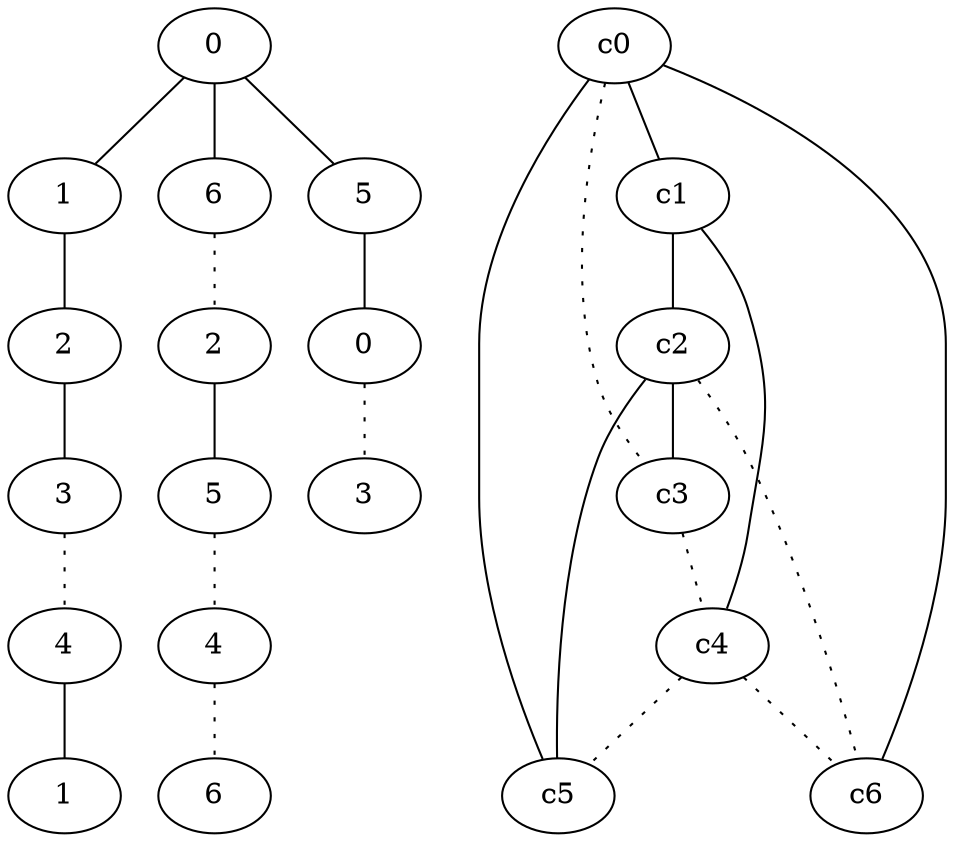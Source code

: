 graph {
a0[label=0];
a1[label=1];
a2[label=2];
a3[label=3];
a4[label=4];
a5[label=1];
a6[label=6];
a7[label=2];
a8[label=5];
a9[label=4];
a10[label=6];
a11[label=5];
a12[label=0];
a13[label=3];
a0 -- a1;
a0 -- a6;
a0 -- a11;
a1 -- a2;
a2 -- a3;
a3 -- a4 [style=dotted];
a4 -- a5;
a6 -- a7 [style=dotted];
a7 -- a8;
a8 -- a9 [style=dotted];
a9 -- a10 [style=dotted];
a11 -- a12;
a12 -- a13 [style=dotted];
c0 -- c1;
c0 -- c3 [style=dotted];
c0 -- c5;
c0 -- c6;
c1 -- c2;
c1 -- c4;
c2 -- c3;
c2 -- c5;
c2 -- c6 [style=dotted];
c3 -- c4 [style=dotted];
c4 -- c5 [style=dotted];
c4 -- c6 [style=dotted];
}
